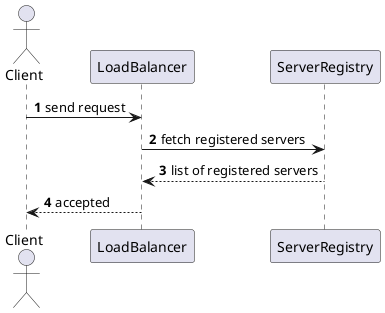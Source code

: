 @startuml
'https://plantuml.com/sequence-diagram

actor Client as client
participant LoadBalancer as lb
participant ServerRegistry as reg

autonumber

client -> lb : send request
lb -> reg : fetch registered servers
reg --> lb : list of registered servers
lb --> client : accepted

@enduml
